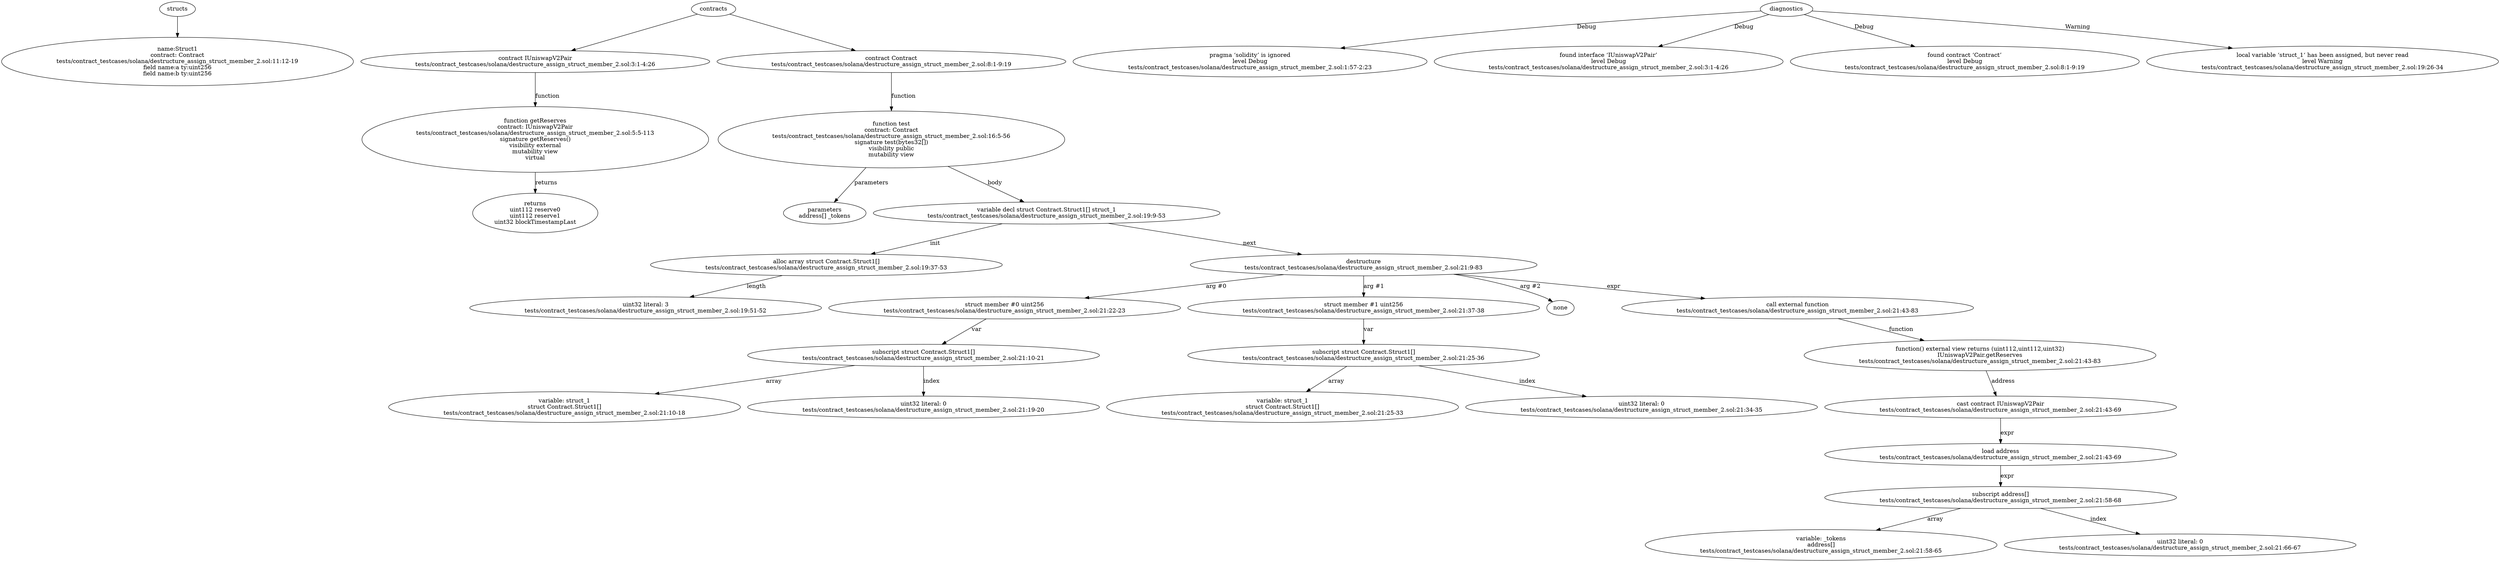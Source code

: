 strict digraph "tests/contract_testcases/solana/destructure_assign_struct_member_2.sol" {
	Struct1 [label="name:Struct1\ncontract: Contract\ntests/contract_testcases/solana/destructure_assign_struct_member_2.sol:11:12-19\nfield name:a ty:uint256\nfield name:b ty:uint256"]
	contract [label="contract IUniswapV2Pair\ntests/contract_testcases/solana/destructure_assign_struct_member_2.sol:3:1-4:26"]
	getReserves [label="function getReserves\ncontract: IUniswapV2Pair\ntests/contract_testcases/solana/destructure_assign_struct_member_2.sol:5:5-113\nsignature getReserves()\nvisibility external\nmutability view\nvirtual"]
	returns [label="returns\nuint112 reserve0\nuint112 reserve1\nuint32 blockTimestampLast"]
	contract_6 [label="contract Contract\ntests/contract_testcases/solana/destructure_assign_struct_member_2.sol:8:1-9:19"]
	test [label="function test\ncontract: Contract\ntests/contract_testcases/solana/destructure_assign_struct_member_2.sol:16:5-56\nsignature test(bytes32[])\nvisibility public\nmutability view"]
	parameters [label="parameters\naddress[] _tokens"]
	var_decl [label="variable decl struct Contract.Struct1[] struct_1\ntests/contract_testcases/solana/destructure_assign_struct_member_2.sol:19:9-53"]
	alloc_array [label="alloc array struct Contract.Struct1[]\ntests/contract_testcases/solana/destructure_assign_struct_member_2.sol:19:37-53"]
	number_literal [label="uint32 literal: 3\ntests/contract_testcases/solana/destructure_assign_struct_member_2.sol:19:51-52"]
	destructure [label="destructure\ntests/contract_testcases/solana/destructure_assign_struct_member_2.sol:21:9-83"]
	structmember [label="struct member #0 uint256\ntests/contract_testcases/solana/destructure_assign_struct_member_2.sol:21:22-23"]
	subscript [label="subscript struct Contract.Struct1[]\ntests/contract_testcases/solana/destructure_assign_struct_member_2.sol:21:10-21"]
	variable [label="variable: struct_1\nstruct Contract.Struct1[]\ntests/contract_testcases/solana/destructure_assign_struct_member_2.sol:21:10-18"]
	number_literal_16 [label="uint32 literal: 0\ntests/contract_testcases/solana/destructure_assign_struct_member_2.sol:21:19-20"]
	structmember_17 [label="struct member #1 uint256\ntests/contract_testcases/solana/destructure_assign_struct_member_2.sol:21:37-38"]
	subscript_18 [label="subscript struct Contract.Struct1[]\ntests/contract_testcases/solana/destructure_assign_struct_member_2.sol:21:25-36"]
	variable_19 [label="variable: struct_1\nstruct Contract.Struct1[]\ntests/contract_testcases/solana/destructure_assign_struct_member_2.sol:21:25-33"]
	number_literal_20 [label="uint32 literal: 0\ntests/contract_testcases/solana/destructure_assign_struct_member_2.sol:21:34-35"]
	none [label="none"]
	call_external_function [label="call external function\ntests/contract_testcases/solana/destructure_assign_struct_member_2.sol:21:43-83"]
	external_function [label="function() external view returns (uint112,uint112,uint32)\nIUniswapV2Pair.getReserves\ntests/contract_testcases/solana/destructure_assign_struct_member_2.sol:21:43-83"]
	cast [label="cast contract IUniswapV2Pair\ntests/contract_testcases/solana/destructure_assign_struct_member_2.sol:21:43-69"]
	load [label="load address\ntests/contract_testcases/solana/destructure_assign_struct_member_2.sol:21:43-69"]
	subscript_26 [label="subscript address[]\ntests/contract_testcases/solana/destructure_assign_struct_member_2.sol:21:58-68"]
	variable_27 [label="variable: _tokens\naddress[]\ntests/contract_testcases/solana/destructure_assign_struct_member_2.sol:21:58-65"]
	number_literal_28 [label="uint32 literal: 0\ntests/contract_testcases/solana/destructure_assign_struct_member_2.sol:21:66-67"]
	diagnostic [label="pragma ‘solidity’ is ignored\nlevel Debug\ntests/contract_testcases/solana/destructure_assign_struct_member_2.sol:1:57-2:23"]
	diagnostic_31 [label="found interface ‘IUniswapV2Pair’\nlevel Debug\ntests/contract_testcases/solana/destructure_assign_struct_member_2.sol:3:1-4:26"]
	diagnostic_32 [label="found contract ‘Contract’\nlevel Debug\ntests/contract_testcases/solana/destructure_assign_struct_member_2.sol:8:1-9:19"]
	diagnostic_33 [label="local variable ‘struct_1‘ has been assigned, but never read\nlevel Warning\ntests/contract_testcases/solana/destructure_assign_struct_member_2.sol:19:26-34"]
	structs -> Struct1
	contracts -> contract
	contract -> getReserves [label="function"]
	getReserves -> returns [label="returns"]
	contracts -> contract_6
	contract_6 -> test [label="function"]
	test -> parameters [label="parameters"]
	test -> var_decl [label="body"]
	var_decl -> alloc_array [label="init"]
	alloc_array -> number_literal [label="length"]
	var_decl -> destructure [label="next"]
	destructure -> structmember [label="arg #0"]
	structmember -> subscript [label="var"]
	subscript -> variable [label="array"]
	subscript -> number_literal_16 [label="index"]
	destructure -> structmember_17 [label="arg #1"]
	structmember_17 -> subscript_18 [label="var"]
	subscript_18 -> variable_19 [label="array"]
	subscript_18 -> number_literal_20 [label="index"]
	destructure -> none [label="arg #2"]
	destructure -> call_external_function [label="expr"]
	call_external_function -> external_function [label="function"]
	external_function -> cast [label="address"]
	cast -> load [label="expr"]
	load -> subscript_26 [label="expr"]
	subscript_26 -> variable_27 [label="array"]
	subscript_26 -> number_literal_28 [label="index"]
	diagnostics -> diagnostic [label="Debug"]
	diagnostics -> diagnostic_31 [label="Debug"]
	diagnostics -> diagnostic_32 [label="Debug"]
	diagnostics -> diagnostic_33 [label="Warning"]
}

